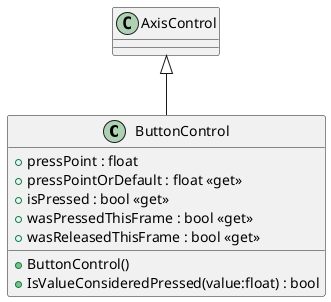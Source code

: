 @startuml
class ButtonControl {
    + pressPoint : float
    + pressPointOrDefault : float <<get>>
    + ButtonControl()
    + IsValueConsideredPressed(value:float) : bool
    + isPressed : bool <<get>>
    + wasPressedThisFrame : bool <<get>>
    + wasReleasedThisFrame : bool <<get>>
}
AxisControl <|-- ButtonControl
@enduml
